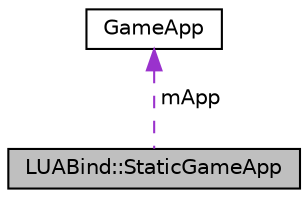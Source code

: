 digraph "LUABind::StaticGameApp"
{
  edge [fontname="Helvetica",fontsize="10",labelfontname="Helvetica",labelfontsize="10"];
  node [fontname="Helvetica",fontsize="10",shape=record];
  Node1 [label="LUABind::StaticGameApp",height=0.2,width=0.4,color="black", fillcolor="grey75", style="filled", fontcolor="black"];
  Node2 -> Node1 [dir="back",color="darkorchid3",fontsize="10",style="dashed",label=" mApp" ,fontname="Helvetica"];
  Node2 [label="GameApp",height=0.2,width=0.4,color="black", fillcolor="white", style="filled",URL="$classGameApp.html"];
}
